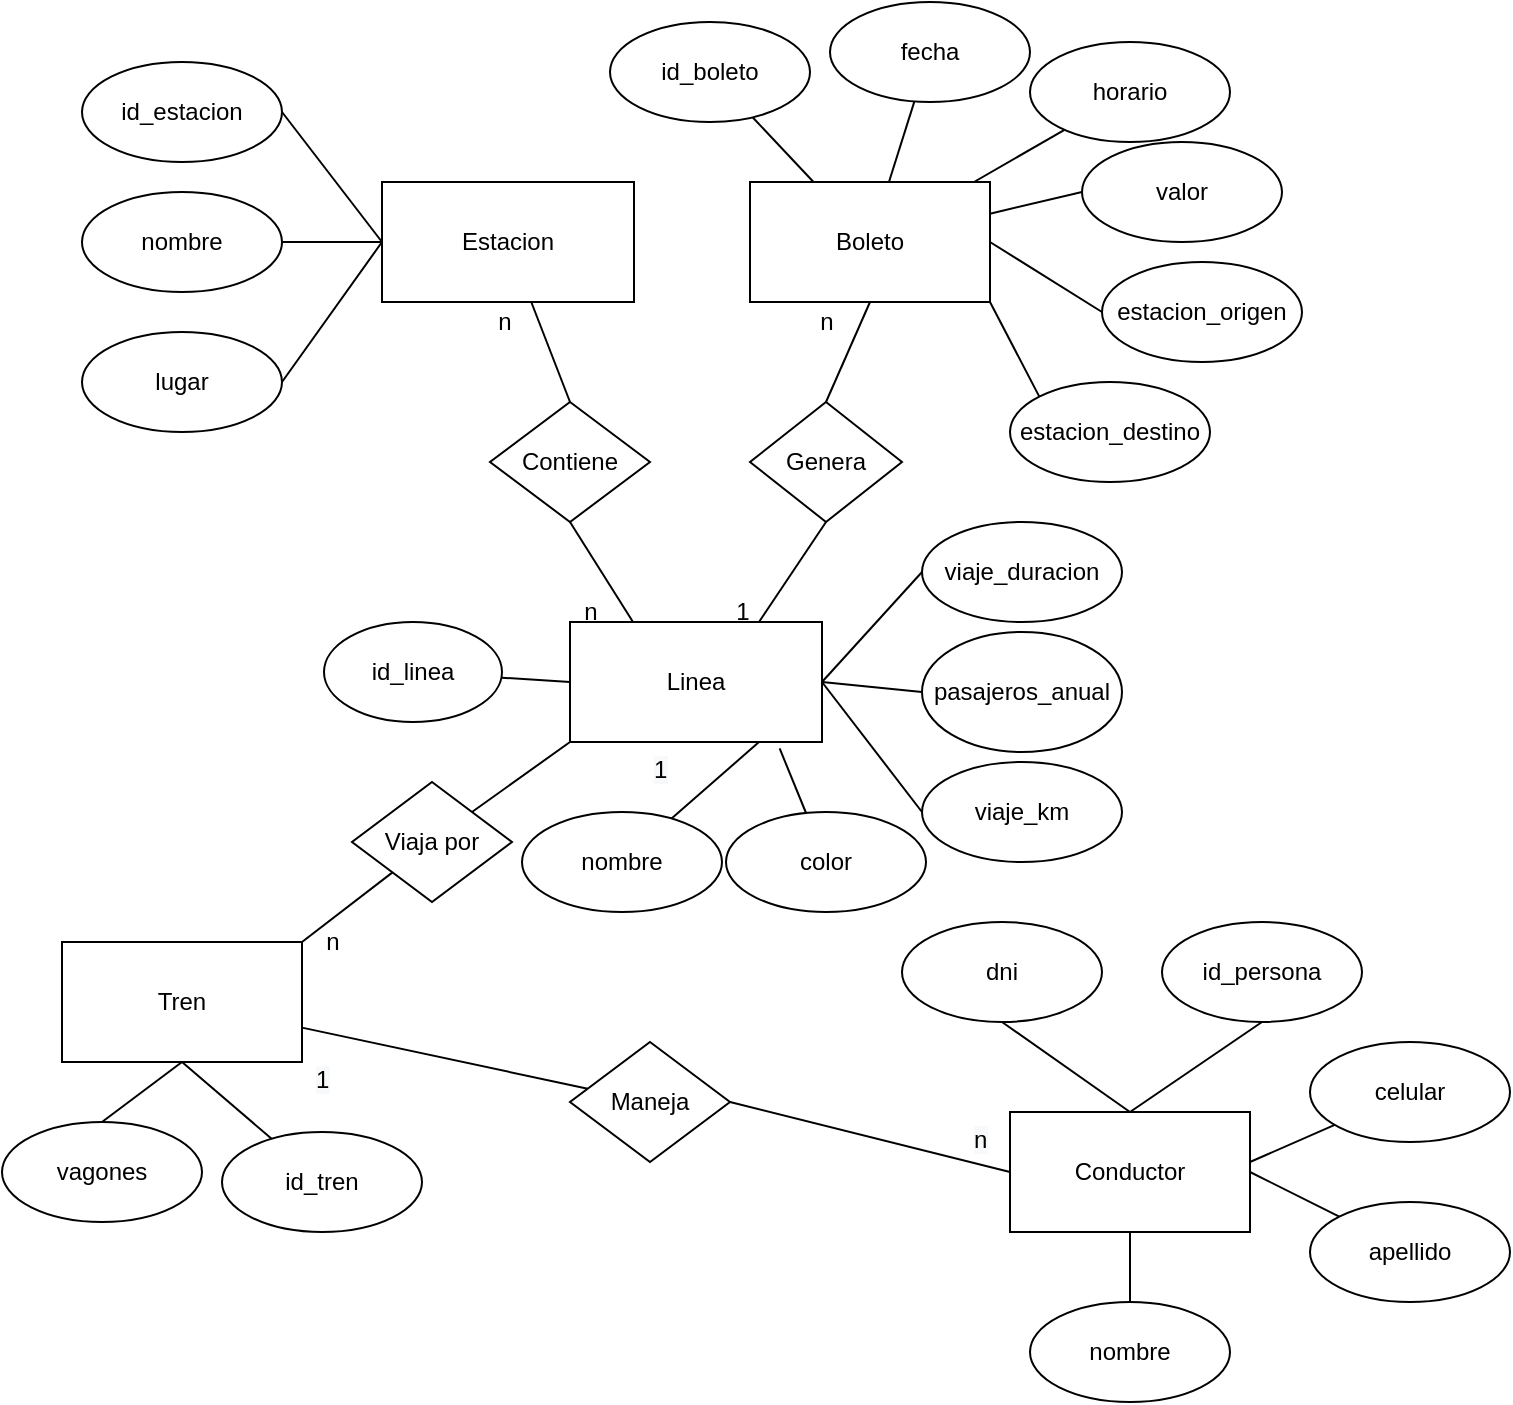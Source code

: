 <mxfile version="20.0.1" type="device"><diagram id="BXpmCBKdBrc9t-_W_rxy" name="Page-1"><mxGraphModel dx="946" dy="646" grid="1" gridSize="10" guides="1" tooltips="1" connect="1" arrows="1" fold="1" page="1" pageScale="1" pageWidth="827" pageHeight="1169" math="0" shadow="0"><root><mxCell id="0"/><mxCell id="1" parent="0"/><mxCell id="ibcEp1d4AdMhhwdWazXy-69" style="edgeStyle=none;rounded=0;orthogonalLoop=1;jettySize=auto;html=1;exitX=1;exitY=0.5;exitDx=0;exitDy=0;entryX=0;entryY=0.5;entryDx=0;entryDy=0;endArrow=none;endFill=0;" parent="1" source="ibcEp1d4AdMhhwdWazXy-1" target="ibcEp1d4AdMhhwdWazXy-9" edge="1"><mxGeometry relative="1" as="geometry"/></mxCell><mxCell id="AwLc7Nj2wOpXHJGVcMgK-16" style="edgeStyle=none;rounded=0;orthogonalLoop=1;jettySize=auto;html=1;entryX=0.5;entryY=1;entryDx=0;entryDy=0;endArrow=none;endFill=0;strokeColor=default;exitX=0.75;exitY=0;exitDx=0;exitDy=0;" parent="1" source="ibcEp1d4AdMhhwdWazXy-1" target="AwLc7Nj2wOpXHJGVcMgK-14" edge="1"><mxGeometry relative="1" as="geometry"/></mxCell><mxCell id="ibcEp1d4AdMhhwdWazXy-1" value="Linea" style="rounded=0;whiteSpace=wrap;html=1;" parent="1" vertex="1"><mxGeometry x="334" y="330" width="126" height="60" as="geometry"/></mxCell><mxCell id="ibcEp1d4AdMhhwdWazXy-89" style="edgeStyle=none;rounded=0;orthogonalLoop=1;jettySize=auto;html=1;exitX=0.5;exitY=1;exitDx=0;exitDy=0;entryX=0.5;entryY=0;entryDx=0;entryDy=0;endArrow=none;endFill=0;" parent="1" source="ibcEp1d4AdMhhwdWazXy-4" target="ibcEp1d4AdMhhwdWazXy-85" edge="1"><mxGeometry relative="1" as="geometry"/></mxCell><mxCell id="ibcEp1d4AdMhhwdWazXy-4" value="Conductor" style="rounded=0;whiteSpace=wrap;html=1;" parent="1" vertex="1"><mxGeometry x="554" y="575" width="120" height="60" as="geometry"/></mxCell><mxCell id="ibcEp1d4AdMhhwdWazXy-5" value="Tren" style="rounded=0;whiteSpace=wrap;html=1;" parent="1" vertex="1"><mxGeometry x="80" y="490" width="120" height="60" as="geometry"/></mxCell><mxCell id="AwLc7Nj2wOpXHJGVcMgK-50" style="edgeStyle=none;rounded=0;orthogonalLoop=1;jettySize=auto;html=1;entryX=0;entryY=0.5;entryDx=0;entryDy=0;endArrow=none;endFill=0;strokeColor=default;" parent="1" source="ibcEp1d4AdMhhwdWazXy-7" target="ibcEp1d4AdMhhwdWazXy-1" edge="1"><mxGeometry relative="1" as="geometry"/></mxCell><mxCell id="ibcEp1d4AdMhhwdWazXy-7" value="id_linea" style="ellipse;whiteSpace=wrap;html=1;" parent="1" vertex="1"><mxGeometry x="211" y="330" width="89" height="50" as="geometry"/></mxCell><mxCell id="ibcEp1d4AdMhhwdWazXy-8" value="pasajeros_anual" style="ellipse;whiteSpace=wrap;html=1;" parent="1" vertex="1"><mxGeometry x="510" y="335" width="100" height="60" as="geometry"/></mxCell><mxCell id="ibcEp1d4AdMhhwdWazXy-9" value="viaje_km" style="ellipse;whiteSpace=wrap;html=1;" parent="1" vertex="1"><mxGeometry x="510" y="400" width="100" height="50" as="geometry"/></mxCell><mxCell id="ibcEp1d4AdMhhwdWazXy-112" style="edgeStyle=none;rounded=0;orthogonalLoop=1;jettySize=auto;html=1;exitX=0;exitY=0.5;exitDx=0;exitDy=0;entryX=1;entryY=0.5;entryDx=0;entryDy=0;endArrow=none;endFill=0;" parent="1" source="ibcEp1d4AdMhhwdWazXy-10" target="ibcEp1d4AdMhhwdWazXy-1" edge="1"><mxGeometry relative="1" as="geometry"/></mxCell><mxCell id="ibcEp1d4AdMhhwdWazXy-10" value="viaje_duracion" style="ellipse;whiteSpace=wrap;html=1;" parent="1" vertex="1"><mxGeometry x="510" y="280" width="100" height="50" as="geometry"/></mxCell><mxCell id="AwLc7Nj2wOpXHJGVcMgK-49" style="edgeStyle=none;rounded=0;orthogonalLoop=1;jettySize=auto;html=1;entryX=0.75;entryY=1;entryDx=0;entryDy=0;endArrow=none;endFill=0;strokeColor=default;" parent="1" source="ibcEp1d4AdMhhwdWazXy-11" target="ibcEp1d4AdMhhwdWazXy-1" edge="1"><mxGeometry relative="1" as="geometry"/></mxCell><mxCell id="ibcEp1d4AdMhhwdWazXy-11" value="nombre" style="ellipse;whiteSpace=wrap;html=1;" parent="1" vertex="1"><mxGeometry x="310" y="425" width="100" height="50" as="geometry"/></mxCell><mxCell id="AwLc7Nj2wOpXHJGVcMgK-46" style="edgeStyle=none;rounded=0;orthogonalLoop=1;jettySize=auto;html=1;entryX=1;entryY=0;entryDx=0;entryDy=0;endArrow=none;endFill=0;strokeColor=default;" parent="1" source="ibcEp1d4AdMhhwdWazXy-21" target="ibcEp1d4AdMhhwdWazXy-5" edge="1"><mxGeometry relative="1" as="geometry"/></mxCell><mxCell id="AwLc7Nj2wOpXHJGVcMgK-47" style="edgeStyle=none;rounded=0;orthogonalLoop=1;jettySize=auto;html=1;exitX=1;exitY=0;exitDx=0;exitDy=0;entryX=0;entryY=1;entryDx=0;entryDy=0;endArrow=none;endFill=0;strokeColor=default;" parent="1" source="ibcEp1d4AdMhhwdWazXy-21" target="ibcEp1d4AdMhhwdWazXy-1" edge="1"><mxGeometry relative="1" as="geometry"/></mxCell><mxCell id="ibcEp1d4AdMhhwdWazXy-21" value="Viaja por" style="rhombus;whiteSpace=wrap;html=1;" parent="1" vertex="1"><mxGeometry x="225" y="410" width="80" height="60" as="geometry"/></mxCell><mxCell id="ibcEp1d4AdMhhwdWazXy-117" style="edgeStyle=none;rounded=0;orthogonalLoop=1;jettySize=auto;html=1;entryX=0.5;entryY=1;entryDx=0;entryDy=0;endArrow=none;endFill=0;" parent="1" source="ibcEp1d4AdMhhwdWazXy-26" target="ibcEp1d4AdMhhwdWazXy-5" edge="1"><mxGeometry relative="1" as="geometry"/></mxCell><mxCell id="ibcEp1d4AdMhhwdWazXy-26" value="id_tren" style="ellipse;whiteSpace=wrap;html=1;" parent="1" vertex="1"><mxGeometry x="160" y="585" width="100" height="50" as="geometry"/></mxCell><mxCell id="ibcEp1d4AdMhhwdWazXy-114" style="edgeStyle=none;rounded=0;orthogonalLoop=1;jettySize=auto;html=1;exitX=0.5;exitY=0;exitDx=0;exitDy=0;entryX=0.5;entryY=1;entryDx=0;entryDy=0;endArrow=none;endFill=0;" parent="1" source="ibcEp1d4AdMhhwdWazXy-27" target="ibcEp1d4AdMhhwdWazXy-5" edge="1"><mxGeometry relative="1" as="geometry"/></mxCell><mxCell id="ibcEp1d4AdMhhwdWazXy-27" value="vagones" style="ellipse;whiteSpace=wrap;html=1;" parent="1" vertex="1"><mxGeometry x="50" y="580" width="100" height="50" as="geometry"/></mxCell><mxCell id="ibcEp1d4AdMhhwdWazXy-47" style="edgeStyle=none;rounded=0;orthogonalLoop=1;jettySize=auto;html=1;exitX=0;exitY=0.5;exitDx=0;exitDy=0;entryX=1;entryY=0.5;entryDx=0;entryDy=0;endArrow=none;endFill=0;" parent="1" source="ibcEp1d4AdMhhwdWazXy-29" target="ibcEp1d4AdMhhwdWazXy-36" edge="1"><mxGeometry relative="1" as="geometry"/></mxCell><mxCell id="ibcEp1d4AdMhhwdWazXy-51" style="edgeStyle=none;rounded=0;orthogonalLoop=1;jettySize=auto;html=1;exitX=0;exitY=0.5;exitDx=0;exitDy=0;entryX=1;entryY=0.5;entryDx=0;entryDy=0;endArrow=none;endFill=0;" parent="1" source="ibcEp1d4AdMhhwdWazXy-29" target="ibcEp1d4AdMhhwdWazXy-35" edge="1"><mxGeometry relative="1" as="geometry"/></mxCell><mxCell id="ibcEp1d4AdMhhwdWazXy-53" style="edgeStyle=none;rounded=0;orthogonalLoop=1;jettySize=auto;html=1;exitX=0;exitY=0.5;exitDx=0;exitDy=0;entryX=1;entryY=0.5;entryDx=0;entryDy=0;endArrow=none;endFill=0;" parent="1" source="ibcEp1d4AdMhhwdWazXy-29" target="ibcEp1d4AdMhhwdWazXy-52" edge="1"><mxGeometry relative="1" as="geometry"/></mxCell><mxCell id="ibcEp1d4AdMhhwdWazXy-29" value="Estacion" style="rounded=0;whiteSpace=wrap;html=1;" parent="1" vertex="1"><mxGeometry x="240" y="110" width="126" height="60" as="geometry"/></mxCell><mxCell id="ibcEp1d4AdMhhwdWazXy-31" style="rounded=0;orthogonalLoop=1;jettySize=auto;html=1;exitX=0.5;exitY=1;exitDx=0;exitDy=0;entryX=0.25;entryY=0;entryDx=0;entryDy=0;endArrow=none;endFill=0;" parent="1" source="ibcEp1d4AdMhhwdWazXy-30" target="ibcEp1d4AdMhhwdWazXy-1" edge="1"><mxGeometry relative="1" as="geometry"/></mxCell><mxCell id="ibcEp1d4AdMhhwdWazXy-32" style="rounded=0;orthogonalLoop=1;jettySize=auto;html=1;exitX=0.5;exitY=0;exitDx=0;exitDy=0;endArrow=none;endFill=0;" parent="1" source="ibcEp1d4AdMhhwdWazXy-30" target="ibcEp1d4AdMhhwdWazXy-29" edge="1"><mxGeometry relative="1" as="geometry"/></mxCell><mxCell id="ibcEp1d4AdMhhwdWazXy-30" value="Contiene" style="rhombus;whiteSpace=wrap;html=1;" parent="1" vertex="1"><mxGeometry x="294" y="220" width="80" height="60" as="geometry"/></mxCell><mxCell id="ibcEp1d4AdMhhwdWazXy-35" value="nombre" style="ellipse;whiteSpace=wrap;html=1;" parent="1" vertex="1"><mxGeometry x="90" y="115" width="100" height="50" as="geometry"/></mxCell><mxCell id="ibcEp1d4AdMhhwdWazXy-36" value="lugar" style="ellipse;whiteSpace=wrap;html=1;" parent="1" vertex="1"><mxGeometry x="90" y="185" width="100" height="50" as="geometry"/></mxCell><mxCell id="ibcEp1d4AdMhhwdWazXy-52" value="id_estacion" style="ellipse;whiteSpace=wrap;html=1;" parent="1" vertex="1"><mxGeometry x="90" y="50" width="100" height="50" as="geometry"/></mxCell><mxCell id="ibcEp1d4AdMhhwdWazXy-82" value="id_persona" style="ellipse;whiteSpace=wrap;html=1;" parent="1" vertex="1"><mxGeometry x="630" y="480" width="100" height="50" as="geometry"/></mxCell><mxCell id="ibcEp1d4AdMhhwdWazXy-119" style="edgeStyle=none;rounded=0;orthogonalLoop=1;jettySize=auto;html=1;endArrow=none;endFill=0;" parent="1" source="ibcEp1d4AdMhhwdWazXy-83" edge="1"><mxGeometry relative="1" as="geometry"><mxPoint x="674" y="600" as="targetPoint"/></mxGeometry></mxCell><mxCell id="ibcEp1d4AdMhhwdWazXy-83" value="celular" style="ellipse;whiteSpace=wrap;html=1;" parent="1" vertex="1"><mxGeometry x="704" y="540" width="100" height="50" as="geometry"/></mxCell><mxCell id="ibcEp1d4AdMhhwdWazXy-118" style="edgeStyle=none;rounded=0;orthogonalLoop=1;jettySize=auto;html=1;entryX=1;entryY=0.5;entryDx=0;entryDy=0;endArrow=none;endFill=0;" parent="1" source="ibcEp1d4AdMhhwdWazXy-84" target="ibcEp1d4AdMhhwdWazXy-4" edge="1"><mxGeometry relative="1" as="geometry"/></mxCell><mxCell id="ibcEp1d4AdMhhwdWazXy-84" value="apellido" style="ellipse;whiteSpace=wrap;html=1;" parent="1" vertex="1"><mxGeometry x="704" y="620" width="100" height="50" as="geometry"/></mxCell><mxCell id="ibcEp1d4AdMhhwdWazXy-85" value="nombre" style="ellipse;whiteSpace=wrap;html=1;" parent="1" vertex="1"><mxGeometry x="564" y="670" width="100" height="50" as="geometry"/></mxCell><mxCell id="ibcEp1d4AdMhhwdWazXy-86" value="dni" style="ellipse;whiteSpace=wrap;html=1;" parent="1" vertex="1"><mxGeometry x="500" y="480" width="100" height="50" as="geometry"/></mxCell><mxCell id="ibcEp1d4AdMhhwdWazXy-94" value="n" style="text;html=1;align=center;verticalAlign=middle;resizable=0;points=[];autosize=1;strokeColor=none;fillColor=none;" parent="1" vertex="1"><mxGeometry x="334" y="315" width="20" height="20" as="geometry"/></mxCell><mxCell id="ibcEp1d4AdMhhwdWazXy-96" value="n" style="text;html=1;align=center;verticalAlign=middle;resizable=0;points=[];autosize=1;strokeColor=none;fillColor=none;" parent="1" vertex="1"><mxGeometry x="291" y="170" width="20" height="20" as="geometry"/></mxCell><mxCell id="ibcEp1d4AdMhhwdWazXy-98" value="n" style="text;html=1;align=center;verticalAlign=middle;resizable=0;points=[];autosize=1;strokeColor=none;fillColor=none;" parent="1" vertex="1"><mxGeometry x="205" y="480" width="20" height="20" as="geometry"/></mxCell><mxCell id="ibcEp1d4AdMhhwdWazXy-109" value="&lt;span style=&quot;color: rgb(0, 0, 0); font-family: Helvetica; font-size: 12px; font-style: normal; font-variant-ligatures: normal; font-variant-caps: normal; font-weight: 400; letter-spacing: normal; orphans: 2; text-align: center; text-indent: 0px; text-transform: none; widows: 2; word-spacing: 0px; -webkit-text-stroke-width: 0px; background-color: rgb(248, 249, 250); text-decoration-thickness: initial; text-decoration-style: initial; text-decoration-color: initial; float: none; display: inline !important;&quot;&gt;1&lt;/span&gt;" style="text;whiteSpace=wrap;html=1;" parent="1" vertex="1"><mxGeometry x="374" y="390" width="30" height="30" as="geometry"/></mxCell><mxCell id="AwLc7Nj2wOpXHJGVcMgK-5" value="" style="endArrow=none;html=1;rounded=0;strokeColor=default;entryX=0.5;entryY=0;entryDx=0;entryDy=0;exitX=0.5;exitY=1;exitDx=0;exitDy=0;" parent="1" source="ibcEp1d4AdMhhwdWazXy-86" target="ibcEp1d4AdMhhwdWazXy-4" edge="1"><mxGeometry width="50" height="50" relative="1" as="geometry"><mxPoint x="400" y="680" as="sourcePoint"/><mxPoint x="450" y="630" as="targetPoint"/></mxGeometry></mxCell><mxCell id="AwLc7Nj2wOpXHJGVcMgK-6" value="" style="endArrow=none;html=1;rounded=0;strokeColor=default;entryX=0.5;entryY=1;entryDx=0;entryDy=0;exitX=0.5;exitY=0;exitDx=0;exitDy=0;" parent="1" source="ibcEp1d4AdMhhwdWazXy-4" target="ibcEp1d4AdMhhwdWazXy-82" edge="1"><mxGeometry width="50" height="50" relative="1" as="geometry"><mxPoint x="560" y="540" as="sourcePoint"/><mxPoint x="624" y="580" as="targetPoint"/></mxGeometry></mxCell><mxCell id="AwLc7Nj2wOpXHJGVcMgK-8" value="" style="rounded=0;orthogonalLoop=1;jettySize=auto;html=1;strokeColor=default;endArrow=none;endFill=0;" parent="1" source="AwLc7Nj2wOpXHJGVcMgK-7" target="ibcEp1d4AdMhhwdWazXy-5" edge="1"><mxGeometry relative="1" as="geometry"/></mxCell><mxCell id="AwLc7Nj2wOpXHJGVcMgK-9" style="edgeStyle=none;rounded=0;orthogonalLoop=1;jettySize=auto;html=1;exitX=1;exitY=0.5;exitDx=0;exitDy=0;entryX=0;entryY=0.5;entryDx=0;entryDy=0;endArrow=none;endFill=0;strokeColor=default;" parent="1" source="AwLc7Nj2wOpXHJGVcMgK-7" target="ibcEp1d4AdMhhwdWazXy-4" edge="1"><mxGeometry relative="1" as="geometry"/></mxCell><mxCell id="AwLc7Nj2wOpXHJGVcMgK-7" value="Maneja" style="rhombus;whiteSpace=wrap;html=1;" parent="1" vertex="1"><mxGeometry x="334" y="540" width="80" height="60" as="geometry"/></mxCell><mxCell id="AwLc7Nj2wOpXHJGVcMgK-10" value="&lt;span style=&quot;color: rgb(0, 0, 0); font-family: Helvetica; font-size: 12px; font-style: normal; font-variant-ligatures: normal; font-variant-caps: normal; font-weight: 400; letter-spacing: normal; orphans: 2; text-align: center; text-indent: 0px; text-transform: none; widows: 2; word-spacing: 0px; -webkit-text-stroke-width: 0px; background-color: rgb(248, 249, 250); text-decoration-thickness: initial; text-decoration-style: initial; text-decoration-color: initial; float: none; display: inline !important;&quot;&gt;n&lt;/span&gt;" style="text;whiteSpace=wrap;html=1;" parent="1" vertex="1"><mxGeometry x="534" y="575" width="30" height="30" as="geometry"/></mxCell><mxCell id="AwLc7Nj2wOpXHJGVcMgK-11" value="&lt;span style=&quot;color: rgb(0, 0, 0); font-family: Helvetica; font-size: 12px; font-style: normal; font-variant-ligatures: normal; font-variant-caps: normal; font-weight: 400; letter-spacing: normal; orphans: 2; text-align: center; text-indent: 0px; text-transform: none; widows: 2; word-spacing: 0px; -webkit-text-stroke-width: 0px; background-color: rgb(248, 249, 250); text-decoration-thickness: initial; text-decoration-style: initial; text-decoration-color: initial; float: none; display: inline !important;&quot;&gt;1&lt;/span&gt;" style="text;whiteSpace=wrap;html=1;" parent="1" vertex="1"><mxGeometry x="205" y="545" width="30" height="30" as="geometry"/></mxCell><mxCell id="AwLc7Nj2wOpXHJGVcMgK-38" style="edgeStyle=none;rounded=0;orthogonalLoop=1;jettySize=auto;html=1;exitX=1;exitY=1;exitDx=0;exitDy=0;entryX=0;entryY=0;entryDx=0;entryDy=0;endArrow=none;endFill=0;strokeColor=default;" parent="1" source="AwLc7Nj2wOpXHJGVcMgK-13" target="AwLc7Nj2wOpXHJGVcMgK-37" edge="1"><mxGeometry relative="1" as="geometry"/></mxCell><mxCell id="AwLc7Nj2wOpXHJGVcMgK-39" style="edgeStyle=none;rounded=0;orthogonalLoop=1;jettySize=auto;html=1;exitX=1;exitY=0.5;exitDx=0;exitDy=0;entryX=0;entryY=0.5;entryDx=0;entryDy=0;endArrow=none;endFill=0;strokeColor=default;" parent="1" source="AwLc7Nj2wOpXHJGVcMgK-13" target="AwLc7Nj2wOpXHJGVcMgK-36" edge="1"><mxGeometry relative="1" as="geometry"/></mxCell><mxCell id="AwLc7Nj2wOpXHJGVcMgK-40" style="edgeStyle=none;rounded=0;orthogonalLoop=1;jettySize=auto;html=1;entryX=0;entryY=0.5;entryDx=0;entryDy=0;endArrow=none;endFill=0;strokeColor=default;" parent="1" source="AwLc7Nj2wOpXHJGVcMgK-13" target="AwLc7Nj2wOpXHJGVcMgK-35" edge="1"><mxGeometry relative="1" as="geometry"/></mxCell><mxCell id="AwLc7Nj2wOpXHJGVcMgK-41" style="edgeStyle=none;rounded=0;orthogonalLoop=1;jettySize=auto;html=1;endArrow=none;endFill=0;strokeColor=default;" parent="1" source="AwLc7Nj2wOpXHJGVcMgK-13" target="AwLc7Nj2wOpXHJGVcMgK-33" edge="1"><mxGeometry relative="1" as="geometry"/></mxCell><mxCell id="AwLc7Nj2wOpXHJGVcMgK-42" style="edgeStyle=none;rounded=0;orthogonalLoop=1;jettySize=auto;html=1;endArrow=none;endFill=0;strokeColor=default;" parent="1" source="AwLc7Nj2wOpXHJGVcMgK-13" target="AwLc7Nj2wOpXHJGVcMgK-32" edge="1"><mxGeometry relative="1" as="geometry"/></mxCell><mxCell id="AwLc7Nj2wOpXHJGVcMgK-43" style="edgeStyle=none;rounded=0;orthogonalLoop=1;jettySize=auto;html=1;endArrow=none;endFill=0;strokeColor=default;" parent="1" source="AwLc7Nj2wOpXHJGVcMgK-13" target="AwLc7Nj2wOpXHJGVcMgK-34" edge="1"><mxGeometry relative="1" as="geometry"/></mxCell><mxCell id="AwLc7Nj2wOpXHJGVcMgK-13" value="Boleto" style="rounded=0;whiteSpace=wrap;html=1;" parent="1" vertex="1"><mxGeometry x="424" y="110" width="120" height="60" as="geometry"/></mxCell><mxCell id="AwLc7Nj2wOpXHJGVcMgK-17" style="edgeStyle=none;rounded=0;orthogonalLoop=1;jettySize=auto;html=1;entryX=0.5;entryY=1;entryDx=0;entryDy=0;endArrow=none;endFill=0;strokeColor=default;exitX=0.5;exitY=0;exitDx=0;exitDy=0;" parent="1" source="AwLc7Nj2wOpXHJGVcMgK-14" target="AwLc7Nj2wOpXHJGVcMgK-13" edge="1"><mxGeometry relative="1" as="geometry"/></mxCell><mxCell id="AwLc7Nj2wOpXHJGVcMgK-14" value="Genera" style="rhombus;whiteSpace=wrap;html=1;" parent="1" vertex="1"><mxGeometry x="424" y="220" width="76" height="60" as="geometry"/></mxCell><mxCell id="AwLc7Nj2wOpXHJGVcMgK-48" style="edgeStyle=none;rounded=0;orthogonalLoop=1;jettySize=auto;html=1;entryX=0.832;entryY=1.054;entryDx=0;entryDy=0;entryPerimeter=0;endArrow=none;endFill=0;strokeColor=default;" parent="1" source="ibcEp1d4AdMhhwdWazXy-12" target="ibcEp1d4AdMhhwdWazXy-1" edge="1"><mxGeometry relative="1" as="geometry"/></mxCell><mxCell id="ibcEp1d4AdMhhwdWazXy-12" value="color" style="ellipse;whiteSpace=wrap;html=1;" parent="1" vertex="1"><mxGeometry x="412" y="425" width="100" height="50" as="geometry"/></mxCell><mxCell id="AwLc7Nj2wOpXHJGVcMgK-15" value="" style="edgeStyle=none;rounded=0;orthogonalLoop=1;jettySize=auto;html=1;exitX=0;exitY=0.5;exitDx=0;exitDy=0;entryX=1;entryY=0.5;entryDx=0;entryDy=0;endArrow=none;endFill=0;" parent="1" source="ibcEp1d4AdMhhwdWazXy-8" target="ibcEp1d4AdMhhwdWazXy-1" edge="1"><mxGeometry relative="1" as="geometry"><mxPoint x="91" y="470" as="sourcePoint"/><mxPoint x="460" y="365" as="targetPoint"/></mxGeometry></mxCell><mxCell id="AwLc7Nj2wOpXHJGVcMgK-19" value="n" style="text;html=1;align=center;verticalAlign=middle;resizable=0;points=[];autosize=1;strokeColor=none;fillColor=none;" parent="1" vertex="1"><mxGeometry x="452" y="170" width="20" height="20" as="geometry"/></mxCell><mxCell id="AwLc7Nj2wOpXHJGVcMgK-22" value="1" style="text;html=1;align=center;verticalAlign=middle;resizable=0;points=[];autosize=1;strokeColor=none;fillColor=none;" parent="1" vertex="1"><mxGeometry x="410" y="315" width="20" height="20" as="geometry"/></mxCell><mxCell id="AwLc7Nj2wOpXHJGVcMgK-32" value="fecha" style="ellipse;whiteSpace=wrap;html=1;" parent="1" vertex="1"><mxGeometry x="464" y="20" width="100" height="50" as="geometry"/></mxCell><mxCell id="AwLc7Nj2wOpXHJGVcMgK-33" value="horario" style="ellipse;whiteSpace=wrap;html=1;" parent="1" vertex="1"><mxGeometry x="564" y="40" width="100" height="50" as="geometry"/></mxCell><mxCell id="AwLc7Nj2wOpXHJGVcMgK-34" value="id_boleto" style="ellipse;whiteSpace=wrap;html=1;" parent="1" vertex="1"><mxGeometry x="354" y="30" width="100" height="50" as="geometry"/></mxCell><mxCell id="AwLc7Nj2wOpXHJGVcMgK-35" value="valor" style="ellipse;whiteSpace=wrap;html=1;" parent="1" vertex="1"><mxGeometry x="590" y="90" width="100" height="50" as="geometry"/></mxCell><mxCell id="AwLc7Nj2wOpXHJGVcMgK-36" value="estacion_origen" style="ellipse;whiteSpace=wrap;html=1;" parent="1" vertex="1"><mxGeometry x="600" y="150" width="100" height="50" as="geometry"/></mxCell><mxCell id="AwLc7Nj2wOpXHJGVcMgK-37" value="estacion_destino" style="ellipse;whiteSpace=wrap;html=1;" parent="1" vertex="1"><mxGeometry x="554" y="210" width="100" height="50" as="geometry"/></mxCell></root></mxGraphModel></diagram></mxfile>